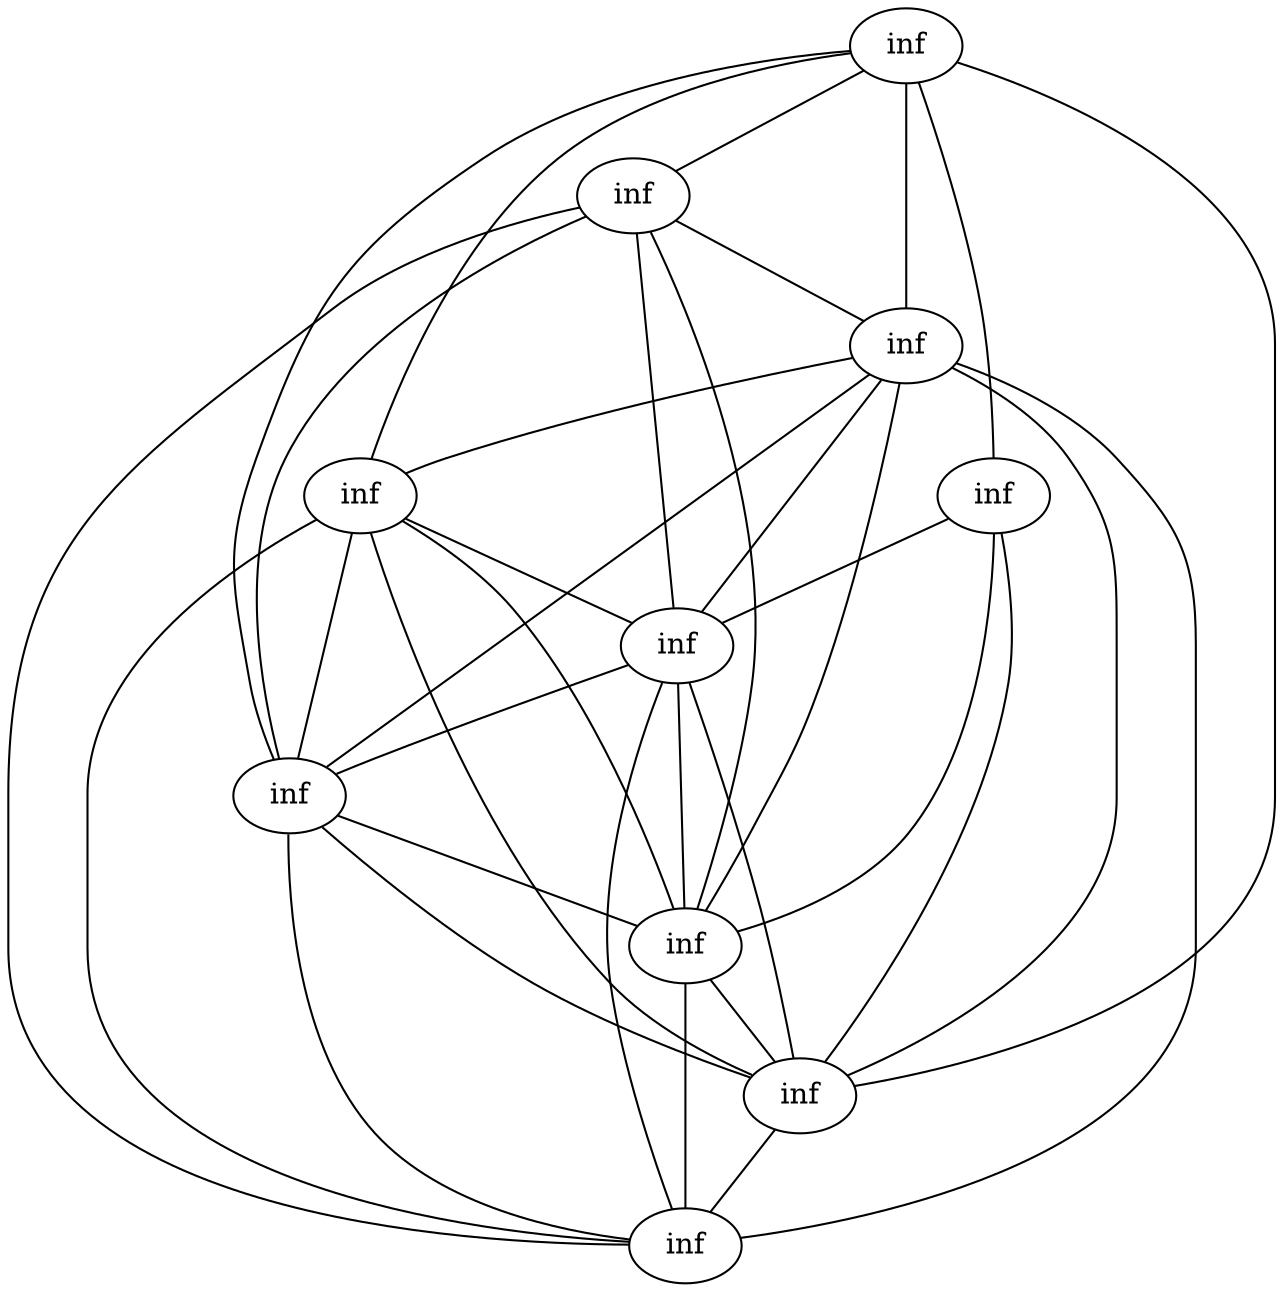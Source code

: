 graph X {
  0 [label="inf"];
  1 [label="inf"];
  2 [label="inf"];
  3 [label="inf"];
  4 [label="inf"];
  5 [label="inf"];
  6 [label="inf"];
  7 [label="inf"];
  8 [label="inf"];
  9 [label="inf"];
  0 -- 1 [weight=2];
  0 -- 2 [weight=15];
  0 -- 3 [weight=30];
  0 -- 4 [weight=28];
  0 -- 6 [weight=6];
  0 -- 8 [weight=21];
  1 -- 3 [weight=6];
  1 -- 5 [weight=19];
  1 -- 6 [weight=22];
  1 -- 7 [weight=20];
  1 -- 9 [weight=11];
  2 -- 5 [weight=24];
  2 -- 7 [weight=30];
  2 -- 8 [weight=23];
  3 -- 4 [weight=13];
  3 -- 5 [weight=9];
  3 -- 6 [weight=11];
  3 -- 7 [weight=6];
  3 -- 8 [weight=18];
  3 -- 9 [weight=26];
  4 -- 5 [weight=11];
  4 -- 6 [weight=16];
  4 -- 7 [weight=17];
  4 -- 8 [weight=24];
  4 -- 9 [weight=11];
  5 -- 6 [weight=11];
  5 -- 7 [weight=18];
  5 -- 8 [weight=19];
  5 -- 9 [weight=19];
  6 -- 7 [weight=12];
  6 -- 8 [weight=29];
  6 -- 9 [weight=7];
  7 -- 8 [weight=15];
  7 -- 9 [weight=10];
  8 -- 9 [weight=22];
}
